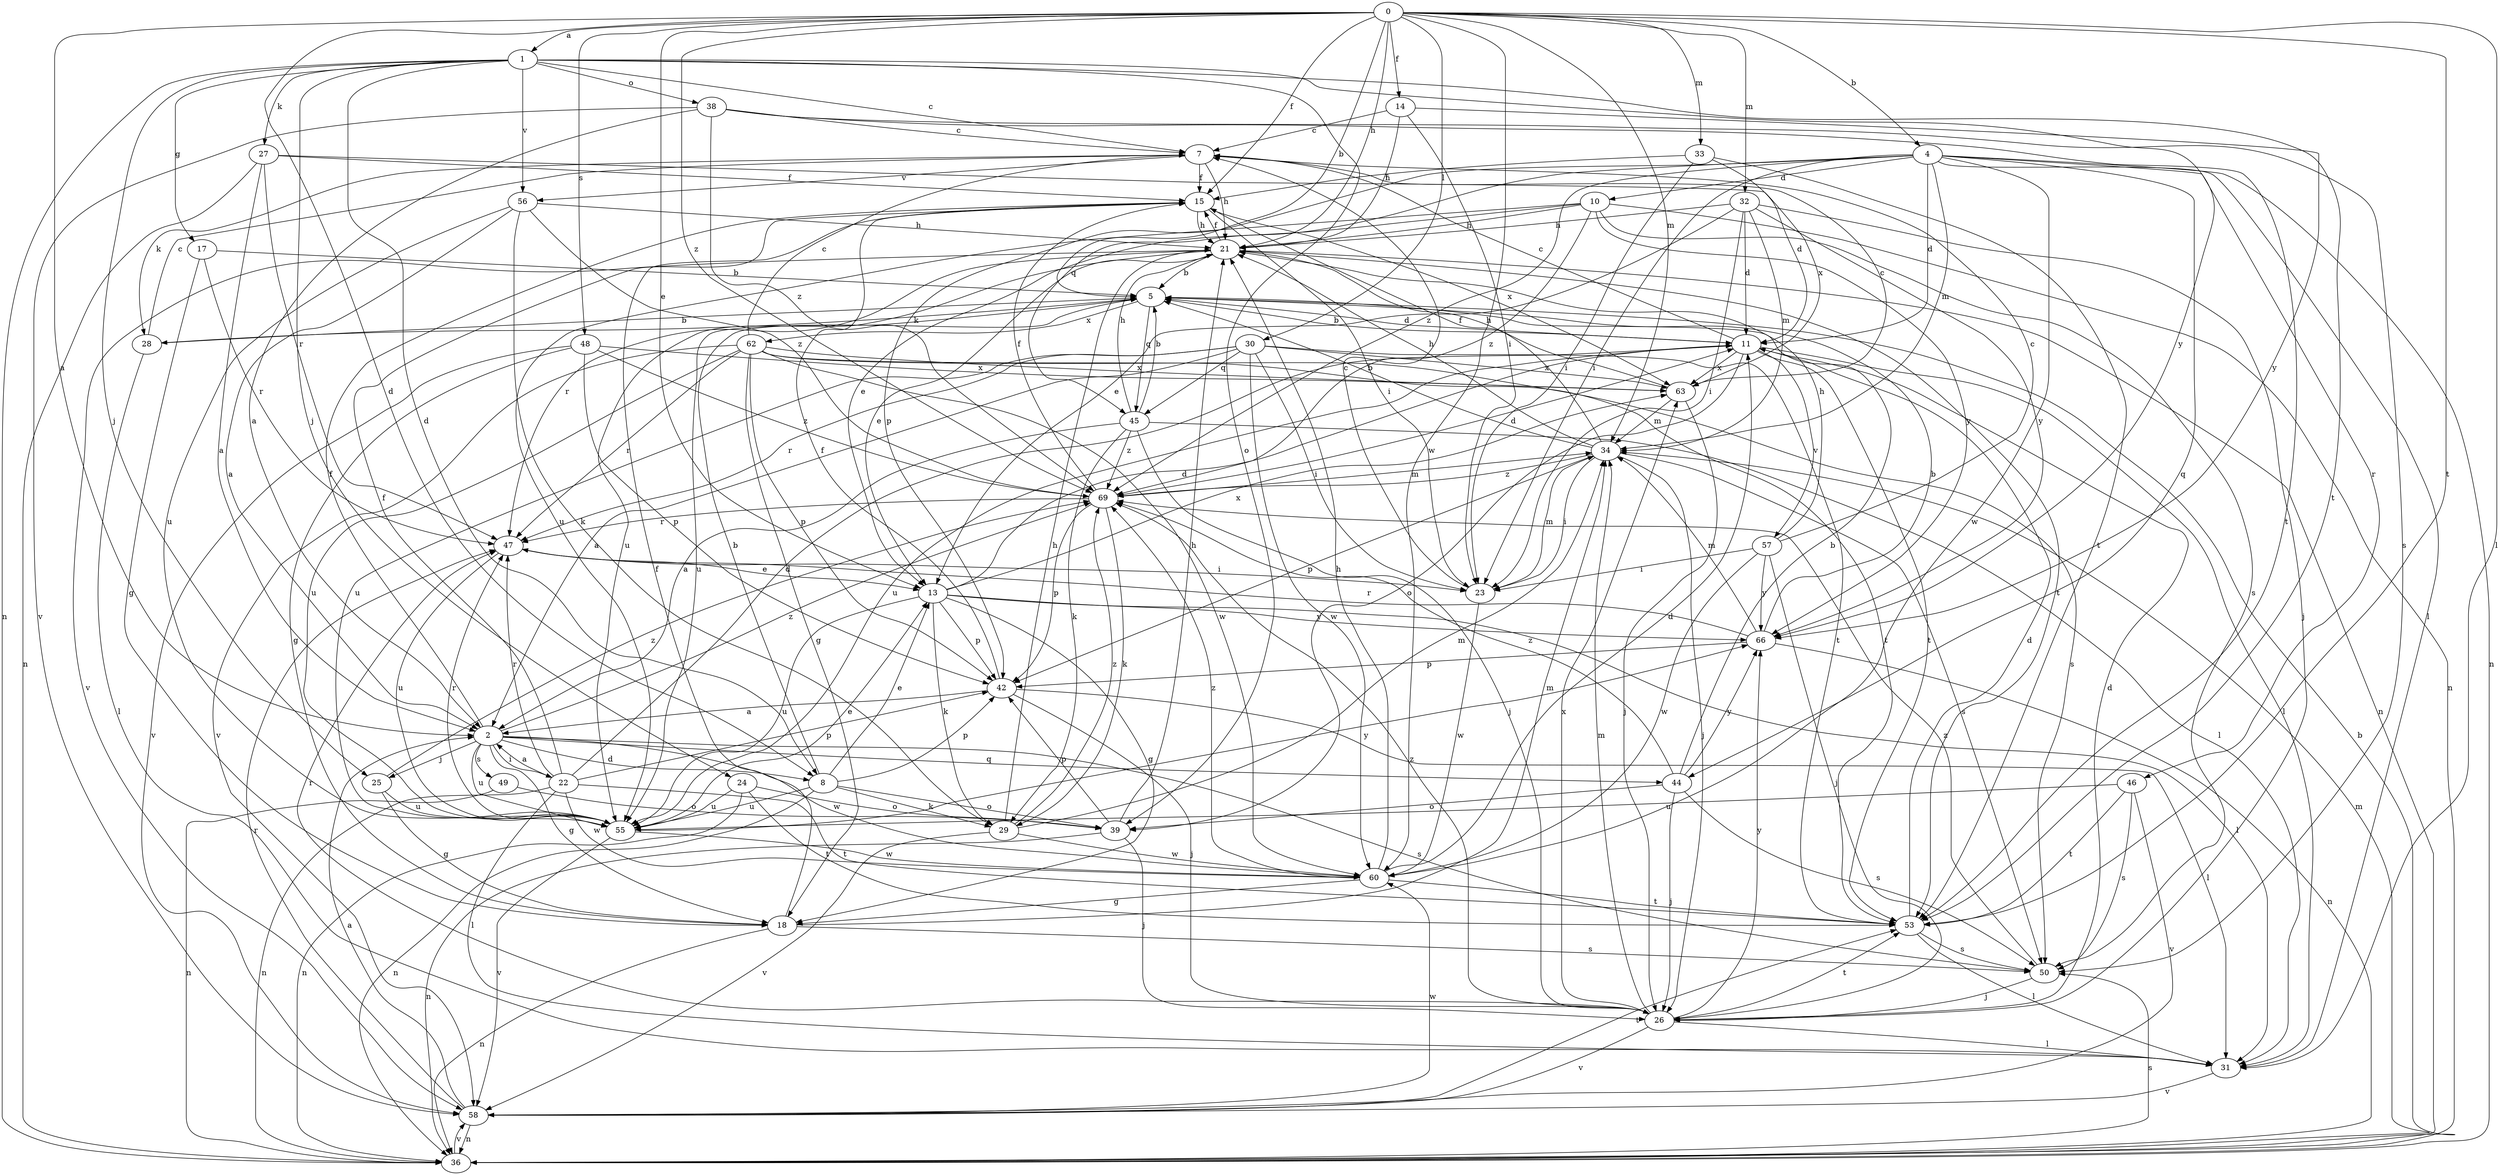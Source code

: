 strict digraph  {
0;
1;
2;
4;
5;
7;
8;
10;
11;
13;
14;
15;
17;
18;
21;
22;
23;
24;
25;
26;
27;
28;
29;
30;
31;
32;
33;
34;
36;
38;
39;
42;
44;
45;
46;
47;
48;
49;
50;
53;
55;
56;
57;
58;
60;
62;
63;
66;
69;
0 -> 1  [label=a];
0 -> 2  [label=a];
0 -> 4  [label=b];
0 -> 5  [label=b];
0 -> 8  [label=d];
0 -> 13  [label=e];
0 -> 14  [label=f];
0 -> 15  [label=f];
0 -> 21  [label=h];
0 -> 30  [label=l];
0 -> 31  [label=l];
0 -> 32  [label=m];
0 -> 33  [label=m];
0 -> 34  [label=m];
0 -> 48  [label=s];
0 -> 53  [label=t];
0 -> 60  [label=w];
0 -> 69  [label=z];
1 -> 7  [label=c];
1 -> 8  [label=d];
1 -> 17  [label=g];
1 -> 24  [label=j];
1 -> 25  [label=j];
1 -> 27  [label=k];
1 -> 36  [label=n];
1 -> 38  [label=o];
1 -> 39  [label=o];
1 -> 53  [label=t];
1 -> 56  [label=v];
1 -> 66  [label=y];
2 -> 8  [label=d];
2 -> 15  [label=f];
2 -> 18  [label=g];
2 -> 22  [label=i];
2 -> 25  [label=j];
2 -> 44  [label=q];
2 -> 49  [label=s];
2 -> 50  [label=s];
2 -> 55  [label=u];
2 -> 60  [label=w];
2 -> 69  [label=z];
4 -> 10  [label=d];
4 -> 11  [label=d];
4 -> 23  [label=i];
4 -> 31  [label=l];
4 -> 34  [label=m];
4 -> 36  [label=n];
4 -> 42  [label=p];
4 -> 44  [label=q];
4 -> 45  [label=q];
4 -> 46  [label=r];
4 -> 60  [label=w];
4 -> 69  [label=z];
5 -> 11  [label=d];
5 -> 28  [label=k];
5 -> 45  [label=q];
5 -> 55  [label=u];
5 -> 62  [label=x];
7 -> 15  [label=f];
7 -> 21  [label=h];
7 -> 28  [label=k];
7 -> 56  [label=v];
8 -> 5  [label=b];
8 -> 13  [label=e];
8 -> 29  [label=k];
8 -> 36  [label=n];
8 -> 39  [label=o];
8 -> 42  [label=p];
8 -> 55  [label=u];
10 -> 13  [label=e];
10 -> 21  [label=h];
10 -> 36  [label=n];
10 -> 50  [label=s];
10 -> 55  [label=u];
10 -> 66  [label=y];
10 -> 69  [label=z];
11 -> 5  [label=b];
11 -> 7  [label=c];
11 -> 31  [label=l];
11 -> 39  [label=o];
11 -> 53  [label=t];
11 -> 55  [label=u];
11 -> 57  [label=v];
11 -> 63  [label=x];
13 -> 11  [label=d];
13 -> 18  [label=g];
13 -> 29  [label=k];
13 -> 31  [label=l];
13 -> 42  [label=p];
13 -> 55  [label=u];
13 -> 63  [label=x];
13 -> 66  [label=y];
14 -> 7  [label=c];
14 -> 21  [label=h];
14 -> 23  [label=i];
14 -> 66  [label=y];
15 -> 21  [label=h];
15 -> 23  [label=i];
15 -> 63  [label=x];
17 -> 5  [label=b];
17 -> 18  [label=g];
17 -> 47  [label=r];
18 -> 15  [label=f];
18 -> 34  [label=m];
18 -> 36  [label=n];
18 -> 50  [label=s];
21 -> 5  [label=b];
21 -> 13  [label=e];
21 -> 15  [label=f];
21 -> 36  [label=n];
21 -> 47  [label=r];
21 -> 53  [label=t];
21 -> 55  [label=u];
21 -> 58  [label=v];
22 -> 2  [label=a];
22 -> 11  [label=d];
22 -> 15  [label=f];
22 -> 31  [label=l];
22 -> 36  [label=n];
22 -> 42  [label=p];
22 -> 47  [label=r];
22 -> 53  [label=t];
22 -> 60  [label=w];
23 -> 7  [label=c];
23 -> 34  [label=m];
23 -> 60  [label=w];
24 -> 36  [label=n];
24 -> 39  [label=o];
24 -> 53  [label=t];
24 -> 55  [label=u];
25 -> 18  [label=g];
25 -> 55  [label=u];
25 -> 69  [label=z];
26 -> 11  [label=d];
26 -> 31  [label=l];
26 -> 34  [label=m];
26 -> 47  [label=r];
26 -> 53  [label=t];
26 -> 58  [label=v];
26 -> 63  [label=x];
26 -> 66  [label=y];
26 -> 69  [label=z];
27 -> 2  [label=a];
27 -> 15  [label=f];
27 -> 36  [label=n];
27 -> 47  [label=r];
27 -> 63  [label=x];
28 -> 5  [label=b];
28 -> 7  [label=c];
28 -> 31  [label=l];
29 -> 21  [label=h];
29 -> 34  [label=m];
29 -> 58  [label=v];
29 -> 60  [label=w];
29 -> 69  [label=z];
30 -> 2  [label=a];
30 -> 23  [label=i];
30 -> 45  [label=q];
30 -> 47  [label=r];
30 -> 53  [label=t];
30 -> 55  [label=u];
30 -> 60  [label=w];
30 -> 63  [label=x];
31 -> 58  [label=v];
32 -> 11  [label=d];
32 -> 13  [label=e];
32 -> 21  [label=h];
32 -> 23  [label=i];
32 -> 26  [label=j];
32 -> 34  [label=m];
32 -> 66  [label=y];
33 -> 11  [label=d];
33 -> 15  [label=f];
33 -> 23  [label=i];
33 -> 53  [label=t];
34 -> 5  [label=b];
34 -> 15  [label=f];
34 -> 21  [label=h];
34 -> 23  [label=i];
34 -> 26  [label=j];
34 -> 42  [label=p];
34 -> 50  [label=s];
34 -> 69  [label=z];
36 -> 5  [label=b];
36 -> 34  [label=m];
36 -> 50  [label=s];
36 -> 58  [label=v];
38 -> 2  [label=a];
38 -> 7  [label=c];
38 -> 50  [label=s];
38 -> 53  [label=t];
38 -> 58  [label=v];
38 -> 69  [label=z];
39 -> 21  [label=h];
39 -> 26  [label=j];
39 -> 36  [label=n];
39 -> 42  [label=p];
42 -> 2  [label=a];
42 -> 15  [label=f];
42 -> 26  [label=j];
42 -> 31  [label=l];
44 -> 5  [label=b];
44 -> 26  [label=j];
44 -> 39  [label=o];
44 -> 50  [label=s];
44 -> 66  [label=y];
44 -> 69  [label=z];
45 -> 2  [label=a];
45 -> 5  [label=b];
45 -> 21  [label=h];
45 -> 26  [label=j];
45 -> 29  [label=k];
45 -> 31  [label=l];
45 -> 69  [label=z];
46 -> 50  [label=s];
46 -> 53  [label=t];
46 -> 55  [label=u];
46 -> 58  [label=v];
47 -> 13  [label=e];
47 -> 23  [label=i];
47 -> 55  [label=u];
48 -> 18  [label=g];
48 -> 42  [label=p];
48 -> 58  [label=v];
48 -> 63  [label=x];
48 -> 69  [label=z];
49 -> 36  [label=n];
49 -> 39  [label=o];
50 -> 26  [label=j];
50 -> 69  [label=z];
53 -> 11  [label=d];
53 -> 31  [label=l];
53 -> 50  [label=s];
55 -> 13  [label=e];
55 -> 47  [label=r];
55 -> 58  [label=v];
55 -> 60  [label=w];
55 -> 66  [label=y];
56 -> 2  [label=a];
56 -> 21  [label=h];
56 -> 29  [label=k];
56 -> 55  [label=u];
56 -> 69  [label=z];
57 -> 7  [label=c];
57 -> 21  [label=h];
57 -> 23  [label=i];
57 -> 26  [label=j];
57 -> 60  [label=w];
57 -> 66  [label=y];
58 -> 2  [label=a];
58 -> 36  [label=n];
58 -> 47  [label=r];
58 -> 53  [label=t];
58 -> 60  [label=w];
60 -> 11  [label=d];
60 -> 18  [label=g];
60 -> 21  [label=h];
60 -> 53  [label=t];
60 -> 69  [label=z];
62 -> 7  [label=c];
62 -> 18  [label=g];
62 -> 42  [label=p];
62 -> 47  [label=r];
62 -> 50  [label=s];
62 -> 53  [label=t];
62 -> 55  [label=u];
62 -> 58  [label=v];
62 -> 60  [label=w];
62 -> 63  [label=x];
63 -> 7  [label=c];
63 -> 21  [label=h];
63 -> 26  [label=j];
63 -> 34  [label=m];
66 -> 5  [label=b];
66 -> 34  [label=m];
66 -> 36  [label=n];
66 -> 42  [label=p];
66 -> 47  [label=r];
69 -> 11  [label=d];
69 -> 15  [label=f];
69 -> 29  [label=k];
69 -> 34  [label=m];
69 -> 42  [label=p];
69 -> 47  [label=r];
}
